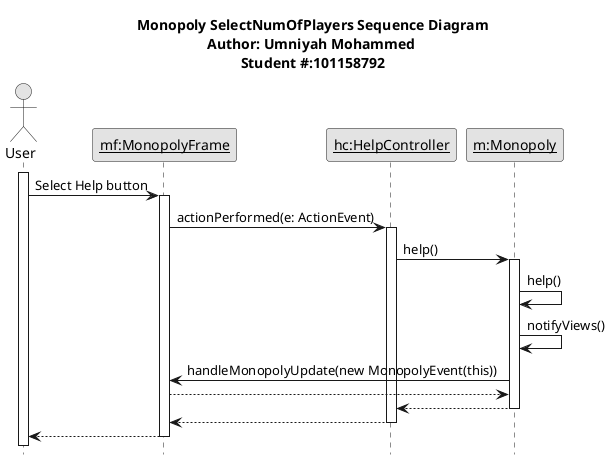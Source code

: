 @startuml Monopoly Help Sequence Diagram

title Monopoly SelectNumOfPlayers Sequence Diagram\nAuthor: Umniyah Mohammed \nStudent #:101158792

hide footbox
skinparam monochrome true

actor User as User
participant "<u>mf:MonopolyFrame" as mf
participant "<u>hc:HelpController" as hc
participant "<u>m:Monopoly" as m

activate User

User -> mf: Select Help button
activate mf

mf -> hc: actionPerformed(e: ActionEvent)
activate hc

hc -> m: help()
activate m

m -> m: help()
m -> m: notifyViews()
m -> mf: handleMonopolyUpdate(new MonopolyEvent(this))
mf --> m
m --> hc
deactivate m

hc --> mf
deactivate hc

mf --> User
deactivate mf

@enduml